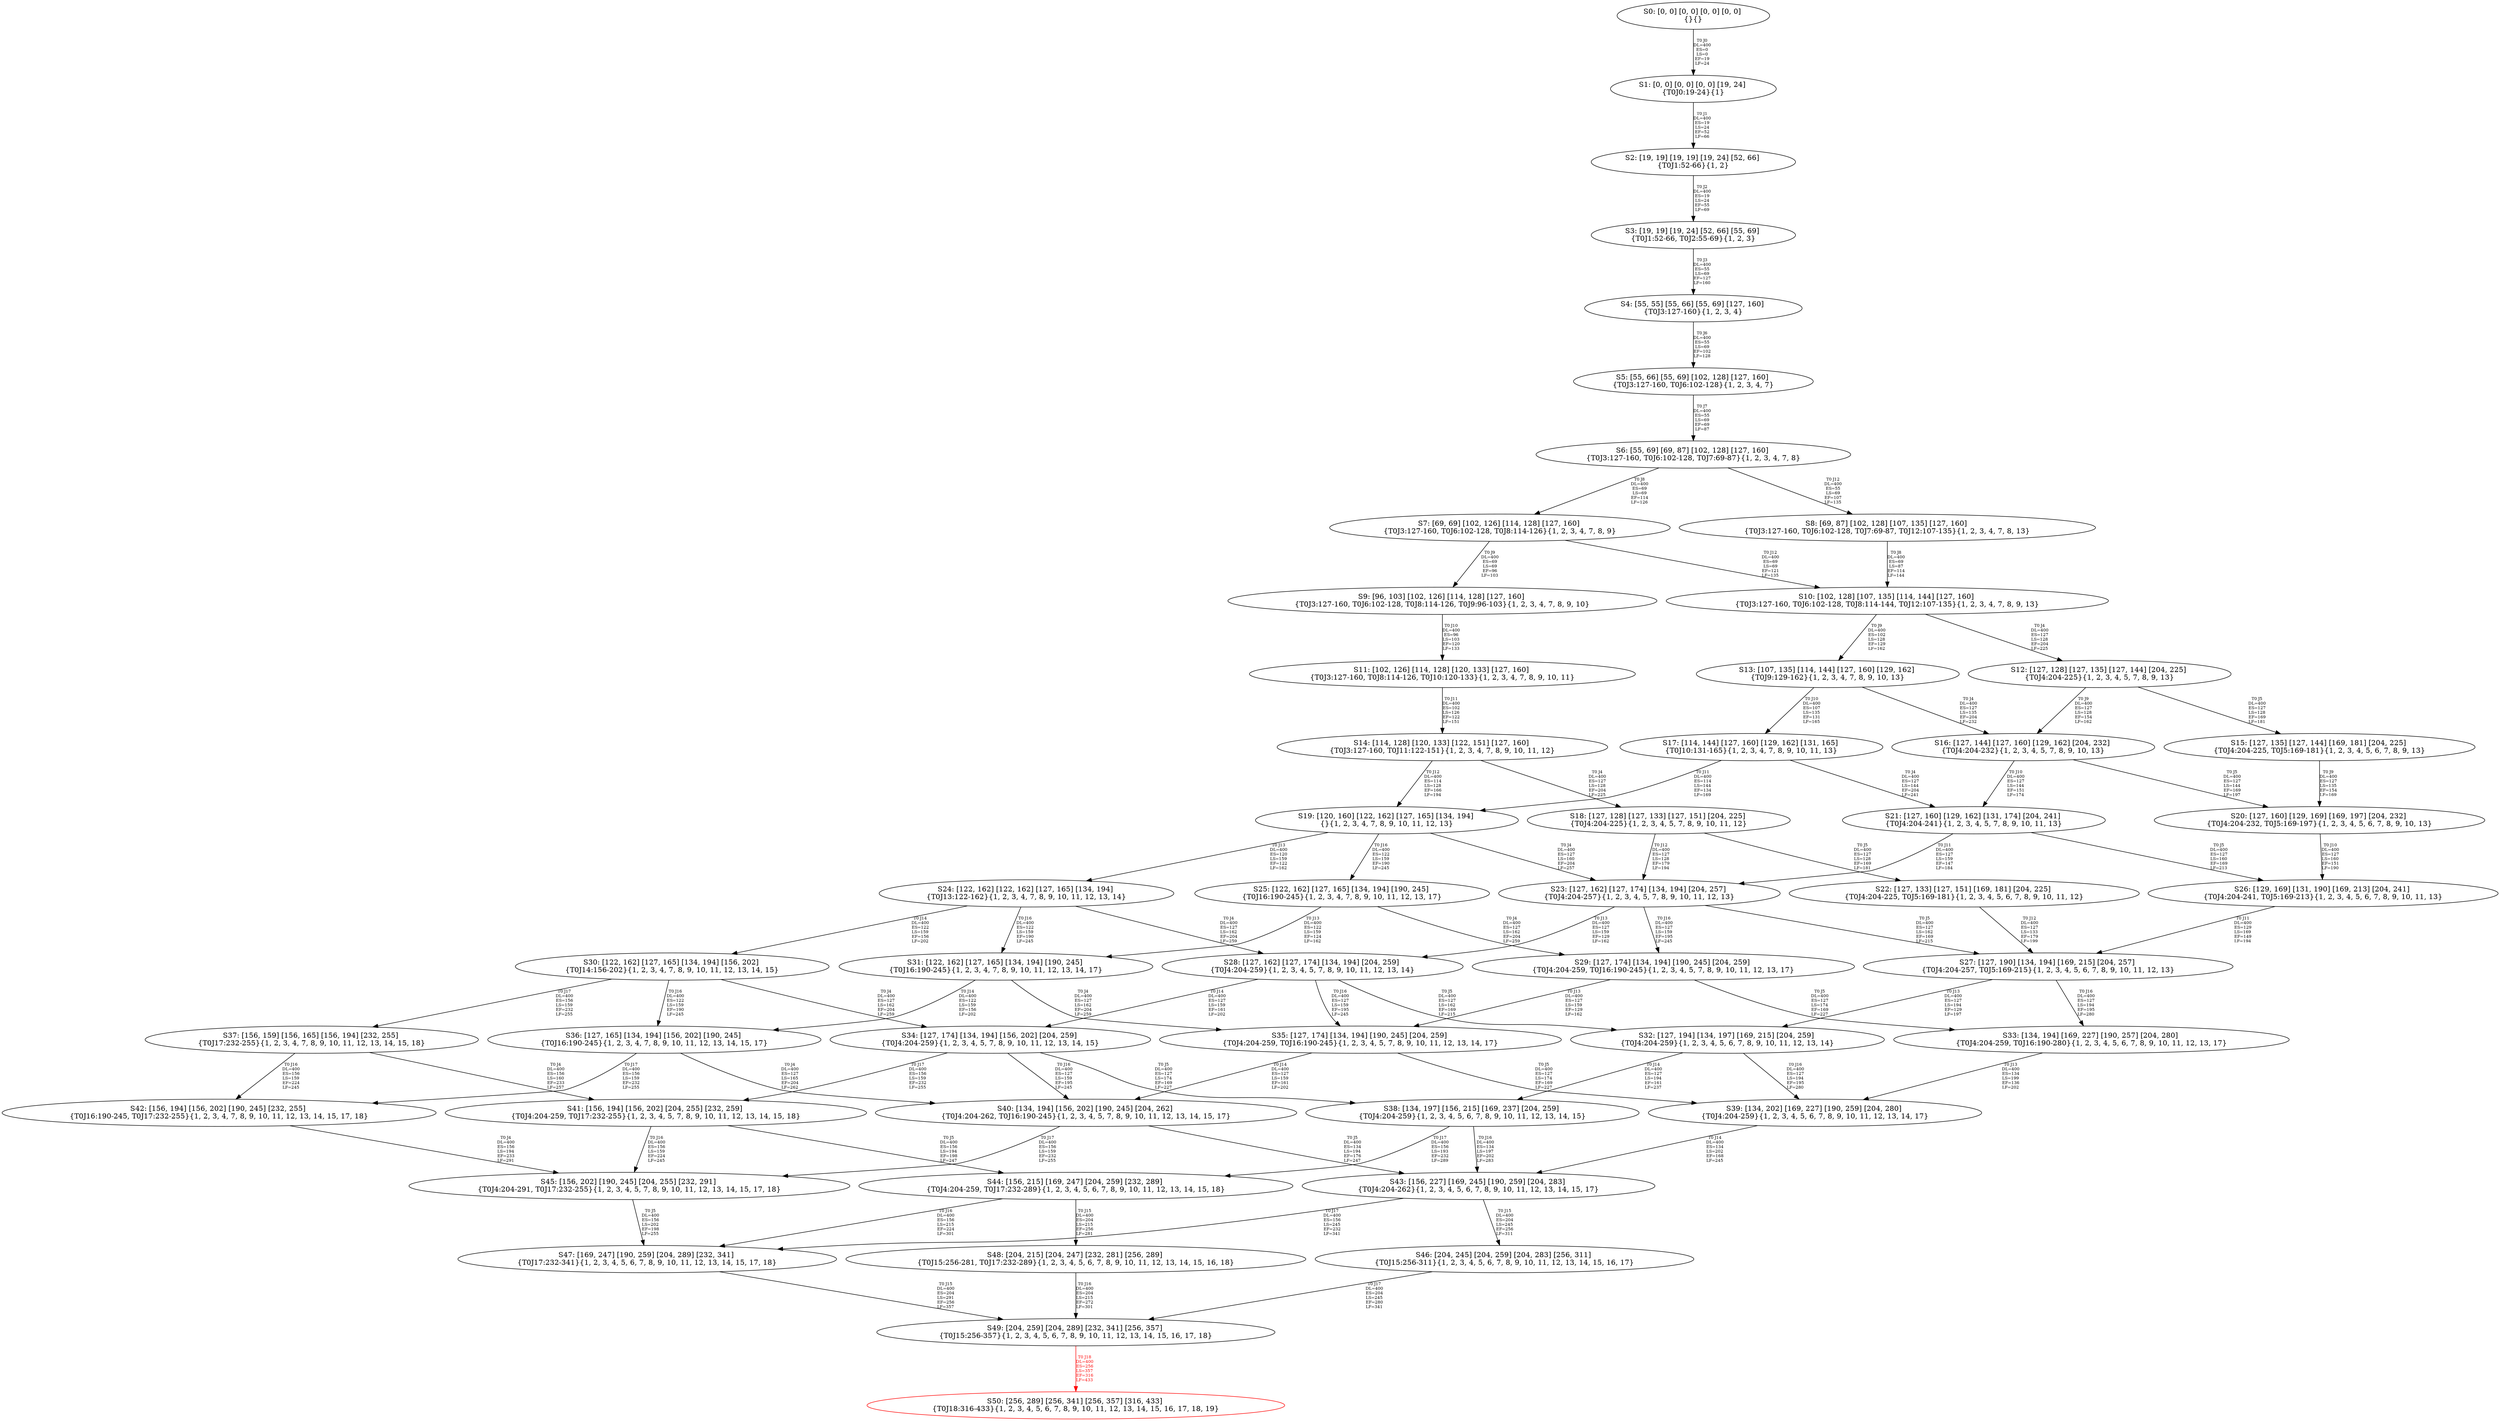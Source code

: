 digraph {
	S0[label="S0: [0, 0] [0, 0] [0, 0] [0, 0] \n{}{}"];
	S1[label="S1: [0, 0] [0, 0] [0, 0] [19, 24] \n{T0J0:19-24}{1}"];
	S2[label="S2: [19, 19] [19, 19] [19, 24] [52, 66] \n{T0J1:52-66}{1, 2}"];
	S3[label="S3: [19, 19] [19, 24] [52, 66] [55, 69] \n{T0J1:52-66, T0J2:55-69}{1, 2, 3}"];
	S4[label="S4: [55, 55] [55, 66] [55, 69] [127, 160] \n{T0J3:127-160}{1, 2, 3, 4}"];
	S5[label="S5: [55, 66] [55, 69] [102, 128] [127, 160] \n{T0J3:127-160, T0J6:102-128}{1, 2, 3, 4, 7}"];
	S6[label="S6: [55, 69] [69, 87] [102, 128] [127, 160] \n{T0J3:127-160, T0J6:102-128, T0J7:69-87}{1, 2, 3, 4, 7, 8}"];
	S7[label="S7: [69, 69] [102, 126] [114, 128] [127, 160] \n{T0J3:127-160, T0J6:102-128, T0J8:114-126}{1, 2, 3, 4, 7, 8, 9}"];
	S8[label="S8: [69, 87] [102, 128] [107, 135] [127, 160] \n{T0J3:127-160, T0J6:102-128, T0J7:69-87, T0J12:107-135}{1, 2, 3, 4, 7, 8, 13}"];
	S9[label="S9: [96, 103] [102, 126] [114, 128] [127, 160] \n{T0J3:127-160, T0J6:102-128, T0J8:114-126, T0J9:96-103}{1, 2, 3, 4, 7, 8, 9, 10}"];
	S10[label="S10: [102, 128] [107, 135] [114, 144] [127, 160] \n{T0J3:127-160, T0J6:102-128, T0J8:114-144, T0J12:107-135}{1, 2, 3, 4, 7, 8, 9, 13}"];
	S11[label="S11: [102, 126] [114, 128] [120, 133] [127, 160] \n{T0J3:127-160, T0J8:114-126, T0J10:120-133}{1, 2, 3, 4, 7, 8, 9, 10, 11}"];
	S12[label="S12: [127, 128] [127, 135] [127, 144] [204, 225] \n{T0J4:204-225}{1, 2, 3, 4, 5, 7, 8, 9, 13}"];
	S13[label="S13: [107, 135] [114, 144] [127, 160] [129, 162] \n{T0J9:129-162}{1, 2, 3, 4, 7, 8, 9, 10, 13}"];
	S14[label="S14: [114, 128] [120, 133] [122, 151] [127, 160] \n{T0J3:127-160, T0J11:122-151}{1, 2, 3, 4, 7, 8, 9, 10, 11, 12}"];
	S15[label="S15: [127, 135] [127, 144] [169, 181] [204, 225] \n{T0J4:204-225, T0J5:169-181}{1, 2, 3, 4, 5, 6, 7, 8, 9, 13}"];
	S16[label="S16: [127, 144] [127, 160] [129, 162] [204, 232] \n{T0J4:204-232}{1, 2, 3, 4, 5, 7, 8, 9, 10, 13}"];
	S17[label="S17: [114, 144] [127, 160] [129, 162] [131, 165] \n{T0J10:131-165}{1, 2, 3, 4, 7, 8, 9, 10, 11, 13}"];
	S18[label="S18: [127, 128] [127, 133] [127, 151] [204, 225] \n{T0J4:204-225}{1, 2, 3, 4, 5, 7, 8, 9, 10, 11, 12}"];
	S19[label="S19: [120, 160] [122, 162] [127, 165] [134, 194] \n{}{1, 2, 3, 4, 7, 8, 9, 10, 11, 12, 13}"];
	S20[label="S20: [127, 160] [129, 169] [169, 197] [204, 232] \n{T0J4:204-232, T0J5:169-197}{1, 2, 3, 4, 5, 6, 7, 8, 9, 10, 13}"];
	S21[label="S21: [127, 160] [129, 162] [131, 174] [204, 241] \n{T0J4:204-241}{1, 2, 3, 4, 5, 7, 8, 9, 10, 11, 13}"];
	S22[label="S22: [127, 133] [127, 151] [169, 181] [204, 225] \n{T0J4:204-225, T0J5:169-181}{1, 2, 3, 4, 5, 6, 7, 8, 9, 10, 11, 12}"];
	S23[label="S23: [127, 162] [127, 174] [134, 194] [204, 257] \n{T0J4:204-257}{1, 2, 3, 4, 5, 7, 8, 9, 10, 11, 12, 13}"];
	S24[label="S24: [122, 162] [122, 162] [127, 165] [134, 194] \n{T0J13:122-162}{1, 2, 3, 4, 7, 8, 9, 10, 11, 12, 13, 14}"];
	S25[label="S25: [122, 162] [127, 165] [134, 194] [190, 245] \n{T0J16:190-245}{1, 2, 3, 4, 7, 8, 9, 10, 11, 12, 13, 17}"];
	S26[label="S26: [129, 169] [131, 190] [169, 213] [204, 241] \n{T0J4:204-241, T0J5:169-213}{1, 2, 3, 4, 5, 6, 7, 8, 9, 10, 11, 13}"];
	S27[label="S27: [127, 190] [134, 194] [169, 215] [204, 257] \n{T0J4:204-257, T0J5:169-215}{1, 2, 3, 4, 5, 6, 7, 8, 9, 10, 11, 12, 13}"];
	S28[label="S28: [127, 162] [127, 174] [134, 194] [204, 259] \n{T0J4:204-259}{1, 2, 3, 4, 5, 7, 8, 9, 10, 11, 12, 13, 14}"];
	S29[label="S29: [127, 174] [134, 194] [190, 245] [204, 259] \n{T0J4:204-259, T0J16:190-245}{1, 2, 3, 4, 5, 7, 8, 9, 10, 11, 12, 13, 17}"];
	S30[label="S30: [122, 162] [127, 165] [134, 194] [156, 202] \n{T0J14:156-202}{1, 2, 3, 4, 7, 8, 9, 10, 11, 12, 13, 14, 15}"];
	S31[label="S31: [122, 162] [127, 165] [134, 194] [190, 245] \n{T0J16:190-245}{1, 2, 3, 4, 7, 8, 9, 10, 11, 12, 13, 14, 17}"];
	S32[label="S32: [127, 194] [134, 197] [169, 215] [204, 259] \n{T0J4:204-259}{1, 2, 3, 4, 5, 6, 7, 8, 9, 10, 11, 12, 13, 14}"];
	S33[label="S33: [134, 194] [169, 227] [190, 257] [204, 280] \n{T0J4:204-259, T0J16:190-280}{1, 2, 3, 4, 5, 6, 7, 8, 9, 10, 11, 12, 13, 17}"];
	S34[label="S34: [127, 174] [134, 194] [156, 202] [204, 259] \n{T0J4:204-259}{1, 2, 3, 4, 5, 7, 8, 9, 10, 11, 12, 13, 14, 15}"];
	S35[label="S35: [127, 174] [134, 194] [190, 245] [204, 259] \n{T0J4:204-259, T0J16:190-245}{1, 2, 3, 4, 5, 7, 8, 9, 10, 11, 12, 13, 14, 17}"];
	S36[label="S36: [127, 165] [134, 194] [156, 202] [190, 245] \n{T0J16:190-245}{1, 2, 3, 4, 7, 8, 9, 10, 11, 12, 13, 14, 15, 17}"];
	S37[label="S37: [156, 159] [156, 165] [156, 194] [232, 255] \n{T0J17:232-255}{1, 2, 3, 4, 7, 8, 9, 10, 11, 12, 13, 14, 15, 18}"];
	S38[label="S38: [134, 197] [156, 215] [169, 237] [204, 259] \n{T0J4:204-259}{1, 2, 3, 4, 5, 6, 7, 8, 9, 10, 11, 12, 13, 14, 15}"];
	S39[label="S39: [134, 202] [169, 227] [190, 259] [204, 280] \n{T0J4:204-259}{1, 2, 3, 4, 5, 6, 7, 8, 9, 10, 11, 12, 13, 14, 17}"];
	S40[label="S40: [134, 194] [156, 202] [190, 245] [204, 262] \n{T0J4:204-262, T0J16:190-245}{1, 2, 3, 4, 5, 7, 8, 9, 10, 11, 12, 13, 14, 15, 17}"];
	S41[label="S41: [156, 194] [156, 202] [204, 255] [232, 259] \n{T0J4:204-259, T0J17:232-255}{1, 2, 3, 4, 5, 7, 8, 9, 10, 11, 12, 13, 14, 15, 18}"];
	S42[label="S42: [156, 194] [156, 202] [190, 245] [232, 255] \n{T0J16:190-245, T0J17:232-255}{1, 2, 3, 4, 7, 8, 9, 10, 11, 12, 13, 14, 15, 17, 18}"];
	S43[label="S43: [156, 227] [169, 245] [190, 259] [204, 283] \n{T0J4:204-262}{1, 2, 3, 4, 5, 6, 7, 8, 9, 10, 11, 12, 13, 14, 15, 17}"];
	S44[label="S44: [156, 215] [169, 247] [204, 259] [232, 289] \n{T0J4:204-259, T0J17:232-289}{1, 2, 3, 4, 5, 6, 7, 8, 9, 10, 11, 12, 13, 14, 15, 18}"];
	S45[label="S45: [156, 202] [190, 245] [204, 255] [232, 291] \n{T0J4:204-291, T0J17:232-255}{1, 2, 3, 4, 5, 7, 8, 9, 10, 11, 12, 13, 14, 15, 17, 18}"];
	S46[label="S46: [204, 245] [204, 259] [204, 283] [256, 311] \n{T0J15:256-311}{1, 2, 3, 4, 5, 6, 7, 8, 9, 10, 11, 12, 13, 14, 15, 16, 17}"];
	S47[label="S47: [169, 247] [190, 259] [204, 289] [232, 341] \n{T0J17:232-341}{1, 2, 3, 4, 5, 6, 7, 8, 9, 10, 11, 12, 13, 14, 15, 17, 18}"];
	S48[label="S48: [204, 215] [204, 247] [232, 281] [256, 289] \n{T0J15:256-281, T0J17:232-289}{1, 2, 3, 4, 5, 6, 7, 8, 9, 10, 11, 12, 13, 14, 15, 16, 18}"];
	S49[label="S49: [204, 259] [204, 289] [232, 341] [256, 357] \n{T0J15:256-357}{1, 2, 3, 4, 5, 6, 7, 8, 9, 10, 11, 12, 13, 14, 15, 16, 17, 18}"];
	S50[label="S50: [256, 289] [256, 341] [256, 357] [316, 433] \n{T0J18:316-433}{1, 2, 3, 4, 5, 6, 7, 8, 9, 10, 11, 12, 13, 14, 15, 16, 17, 18, 19}"];
	S0 -> S1[label="T0 J0\nDL=400\nES=0\nLS=0\nEF=19\nLF=24",fontsize=8];
	S1 -> S2[label="T0 J1\nDL=400\nES=19\nLS=24\nEF=52\nLF=66",fontsize=8];
	S2 -> S3[label="T0 J2\nDL=400\nES=19\nLS=24\nEF=55\nLF=69",fontsize=8];
	S3 -> S4[label="T0 J3\nDL=400\nES=55\nLS=69\nEF=127\nLF=160",fontsize=8];
	S4 -> S5[label="T0 J6\nDL=400\nES=55\nLS=69\nEF=102\nLF=128",fontsize=8];
	S5 -> S6[label="T0 J7\nDL=400\nES=55\nLS=69\nEF=69\nLF=87",fontsize=8];
	S6 -> S7[label="T0 J8\nDL=400\nES=69\nLS=69\nEF=114\nLF=126",fontsize=8];
	S6 -> S8[label="T0 J12\nDL=400\nES=55\nLS=69\nEF=107\nLF=135",fontsize=8];
	S7 -> S9[label="T0 J9\nDL=400\nES=69\nLS=69\nEF=96\nLF=103",fontsize=8];
	S7 -> S10[label="T0 J12\nDL=400\nES=69\nLS=69\nEF=121\nLF=135",fontsize=8];
	S8 -> S10[label="T0 J8\nDL=400\nES=69\nLS=87\nEF=114\nLF=144",fontsize=8];
	S9 -> S11[label="T0 J10\nDL=400\nES=96\nLS=103\nEF=120\nLF=133",fontsize=8];
	S10 -> S12[label="T0 J4\nDL=400\nES=127\nLS=128\nEF=204\nLF=225",fontsize=8];
	S10 -> S13[label="T0 J9\nDL=400\nES=102\nLS=128\nEF=129\nLF=162",fontsize=8];
	S11 -> S14[label="T0 J11\nDL=400\nES=102\nLS=126\nEF=122\nLF=151",fontsize=8];
	S12 -> S15[label="T0 J5\nDL=400\nES=127\nLS=128\nEF=169\nLF=181",fontsize=8];
	S12 -> S16[label="T0 J9\nDL=400\nES=127\nLS=128\nEF=154\nLF=162",fontsize=8];
	S13 -> S16[label="T0 J4\nDL=400\nES=127\nLS=135\nEF=204\nLF=232",fontsize=8];
	S13 -> S17[label="T0 J10\nDL=400\nES=107\nLS=135\nEF=131\nLF=165",fontsize=8];
	S14 -> S18[label="T0 J4\nDL=400\nES=127\nLS=128\nEF=204\nLF=225",fontsize=8];
	S14 -> S19[label="T0 J12\nDL=400\nES=114\nLS=128\nEF=166\nLF=194",fontsize=8];
	S15 -> S20[label="T0 J9\nDL=400\nES=127\nLS=135\nEF=154\nLF=169",fontsize=8];
	S16 -> S20[label="T0 J5\nDL=400\nES=127\nLS=144\nEF=169\nLF=197",fontsize=8];
	S16 -> S21[label="T0 J10\nDL=400\nES=127\nLS=144\nEF=151\nLF=174",fontsize=8];
	S17 -> S21[label="T0 J4\nDL=400\nES=127\nLS=144\nEF=204\nLF=241",fontsize=8];
	S17 -> S19[label="T0 J11\nDL=400\nES=114\nLS=144\nEF=134\nLF=169",fontsize=8];
	S18 -> S22[label="T0 J5\nDL=400\nES=127\nLS=128\nEF=169\nLF=181",fontsize=8];
	S18 -> S23[label="T0 J12\nDL=400\nES=127\nLS=128\nEF=179\nLF=194",fontsize=8];
	S19 -> S23[label="T0 J4\nDL=400\nES=127\nLS=160\nEF=204\nLF=257",fontsize=8];
	S19 -> S24[label="T0 J13\nDL=400\nES=120\nLS=159\nEF=122\nLF=162",fontsize=8];
	S19 -> S25[label="T0 J16\nDL=400\nES=122\nLS=159\nEF=190\nLF=245",fontsize=8];
	S20 -> S26[label="T0 J10\nDL=400\nES=127\nLS=160\nEF=151\nLF=190",fontsize=8];
	S21 -> S26[label="T0 J5\nDL=400\nES=127\nLS=160\nEF=169\nLF=213",fontsize=8];
	S21 -> S23[label="T0 J11\nDL=400\nES=127\nLS=159\nEF=147\nLF=184",fontsize=8];
	S22 -> S27[label="T0 J12\nDL=400\nES=127\nLS=133\nEF=179\nLF=199",fontsize=8];
	S23 -> S27[label="T0 J5\nDL=400\nES=127\nLS=162\nEF=169\nLF=215",fontsize=8];
	S23 -> S28[label="T0 J13\nDL=400\nES=127\nLS=159\nEF=129\nLF=162",fontsize=8];
	S23 -> S29[label="T0 J16\nDL=400\nES=127\nLS=159\nEF=195\nLF=245",fontsize=8];
	S24 -> S28[label="T0 J4\nDL=400\nES=127\nLS=162\nEF=204\nLF=259",fontsize=8];
	S24 -> S30[label="T0 J14\nDL=400\nES=122\nLS=159\nEF=156\nLF=202",fontsize=8];
	S24 -> S31[label="T0 J16\nDL=400\nES=122\nLS=159\nEF=190\nLF=245",fontsize=8];
	S25 -> S29[label="T0 J4\nDL=400\nES=127\nLS=162\nEF=204\nLF=259",fontsize=8];
	S25 -> S31[label="T0 J13\nDL=400\nES=122\nLS=159\nEF=124\nLF=162",fontsize=8];
	S26 -> S27[label="T0 J11\nDL=400\nES=129\nLS=169\nEF=149\nLF=194",fontsize=8];
	S27 -> S32[label="T0 J13\nDL=400\nES=127\nLS=194\nEF=129\nLF=197",fontsize=8];
	S27 -> S33[label="T0 J16\nDL=400\nES=127\nLS=194\nEF=195\nLF=280",fontsize=8];
	S28 -> S32[label="T0 J5\nDL=400\nES=127\nLS=162\nEF=169\nLF=215",fontsize=8];
	S28 -> S34[label="T0 J14\nDL=400\nES=127\nLS=159\nEF=161\nLF=202",fontsize=8];
	S28 -> S35[label="T0 J16\nDL=400\nES=127\nLS=159\nEF=195\nLF=245",fontsize=8];
	S29 -> S33[label="T0 J5\nDL=400\nES=127\nLS=174\nEF=169\nLF=227",fontsize=8];
	S29 -> S35[label="T0 J13\nDL=400\nES=127\nLS=159\nEF=129\nLF=162",fontsize=8];
	S30 -> S34[label="T0 J4\nDL=400\nES=127\nLS=162\nEF=204\nLF=259",fontsize=8];
	S30 -> S36[label="T0 J16\nDL=400\nES=122\nLS=159\nEF=190\nLF=245",fontsize=8];
	S30 -> S37[label="T0 J17\nDL=400\nES=156\nLS=159\nEF=232\nLF=255",fontsize=8];
	S31 -> S35[label="T0 J4\nDL=400\nES=127\nLS=162\nEF=204\nLF=259",fontsize=8];
	S31 -> S36[label="T0 J14\nDL=400\nES=122\nLS=159\nEF=156\nLF=202",fontsize=8];
	S32 -> S38[label="T0 J14\nDL=400\nES=127\nLS=194\nEF=161\nLF=237",fontsize=8];
	S32 -> S39[label="T0 J16\nDL=400\nES=127\nLS=194\nEF=195\nLF=280",fontsize=8];
	S33 -> S39[label="T0 J13\nDL=400\nES=134\nLS=199\nEF=136\nLF=202",fontsize=8];
	S34 -> S38[label="T0 J5\nDL=400\nES=127\nLS=174\nEF=169\nLF=227",fontsize=8];
	S34 -> S40[label="T0 J16\nDL=400\nES=127\nLS=159\nEF=195\nLF=245",fontsize=8];
	S34 -> S41[label="T0 J17\nDL=400\nES=156\nLS=159\nEF=232\nLF=255",fontsize=8];
	S35 -> S39[label="T0 J5\nDL=400\nES=127\nLS=174\nEF=169\nLF=227",fontsize=8];
	S35 -> S40[label="T0 J14\nDL=400\nES=127\nLS=159\nEF=161\nLF=202",fontsize=8];
	S36 -> S40[label="T0 J4\nDL=400\nES=127\nLS=165\nEF=204\nLF=262",fontsize=8];
	S36 -> S42[label="T0 J17\nDL=400\nES=156\nLS=159\nEF=232\nLF=255",fontsize=8];
	S37 -> S41[label="T0 J4\nDL=400\nES=156\nLS=160\nEF=233\nLF=257",fontsize=8];
	S37 -> S42[label="T0 J16\nDL=400\nES=156\nLS=159\nEF=224\nLF=245",fontsize=8];
	S38 -> S43[label="T0 J16\nDL=400\nES=134\nLS=197\nEF=202\nLF=283",fontsize=8];
	S38 -> S44[label="T0 J17\nDL=400\nES=156\nLS=193\nEF=232\nLF=289",fontsize=8];
	S39 -> S43[label="T0 J14\nDL=400\nES=134\nLS=202\nEF=168\nLF=245",fontsize=8];
	S40 -> S43[label="T0 J5\nDL=400\nES=134\nLS=194\nEF=176\nLF=247",fontsize=8];
	S40 -> S45[label="T0 J17\nDL=400\nES=156\nLS=159\nEF=232\nLF=255",fontsize=8];
	S41 -> S44[label="T0 J5\nDL=400\nES=156\nLS=194\nEF=198\nLF=247",fontsize=8];
	S41 -> S45[label="T0 J16\nDL=400\nES=156\nLS=159\nEF=224\nLF=245",fontsize=8];
	S42 -> S45[label="T0 J4\nDL=400\nES=156\nLS=194\nEF=233\nLF=291",fontsize=8];
	S43 -> S46[label="T0 J15\nDL=400\nES=204\nLS=245\nEF=256\nLF=311",fontsize=8];
	S43 -> S47[label="T0 J17\nDL=400\nES=156\nLS=245\nEF=232\nLF=341",fontsize=8];
	S44 -> S48[label="T0 J15\nDL=400\nES=204\nLS=215\nEF=256\nLF=281",fontsize=8];
	S44 -> S47[label="T0 J16\nDL=400\nES=156\nLS=215\nEF=224\nLF=301",fontsize=8];
	S45 -> S47[label="T0 J5\nDL=400\nES=156\nLS=202\nEF=198\nLF=255",fontsize=8];
	S46 -> S49[label="T0 J17\nDL=400\nES=204\nLS=245\nEF=280\nLF=341",fontsize=8];
	S47 -> S49[label="T0 J15\nDL=400\nES=204\nLS=291\nEF=256\nLF=357",fontsize=8];
	S48 -> S49[label="T0 J16\nDL=400\nES=204\nLS=215\nEF=272\nLF=301",fontsize=8];
	S49 -> S50[label="T0 J18\nDL=400\nES=256\nLS=357\nEF=316\nLF=433",color=Red,fontcolor=Red,fontsize=8];
S50[color=Red];
}
